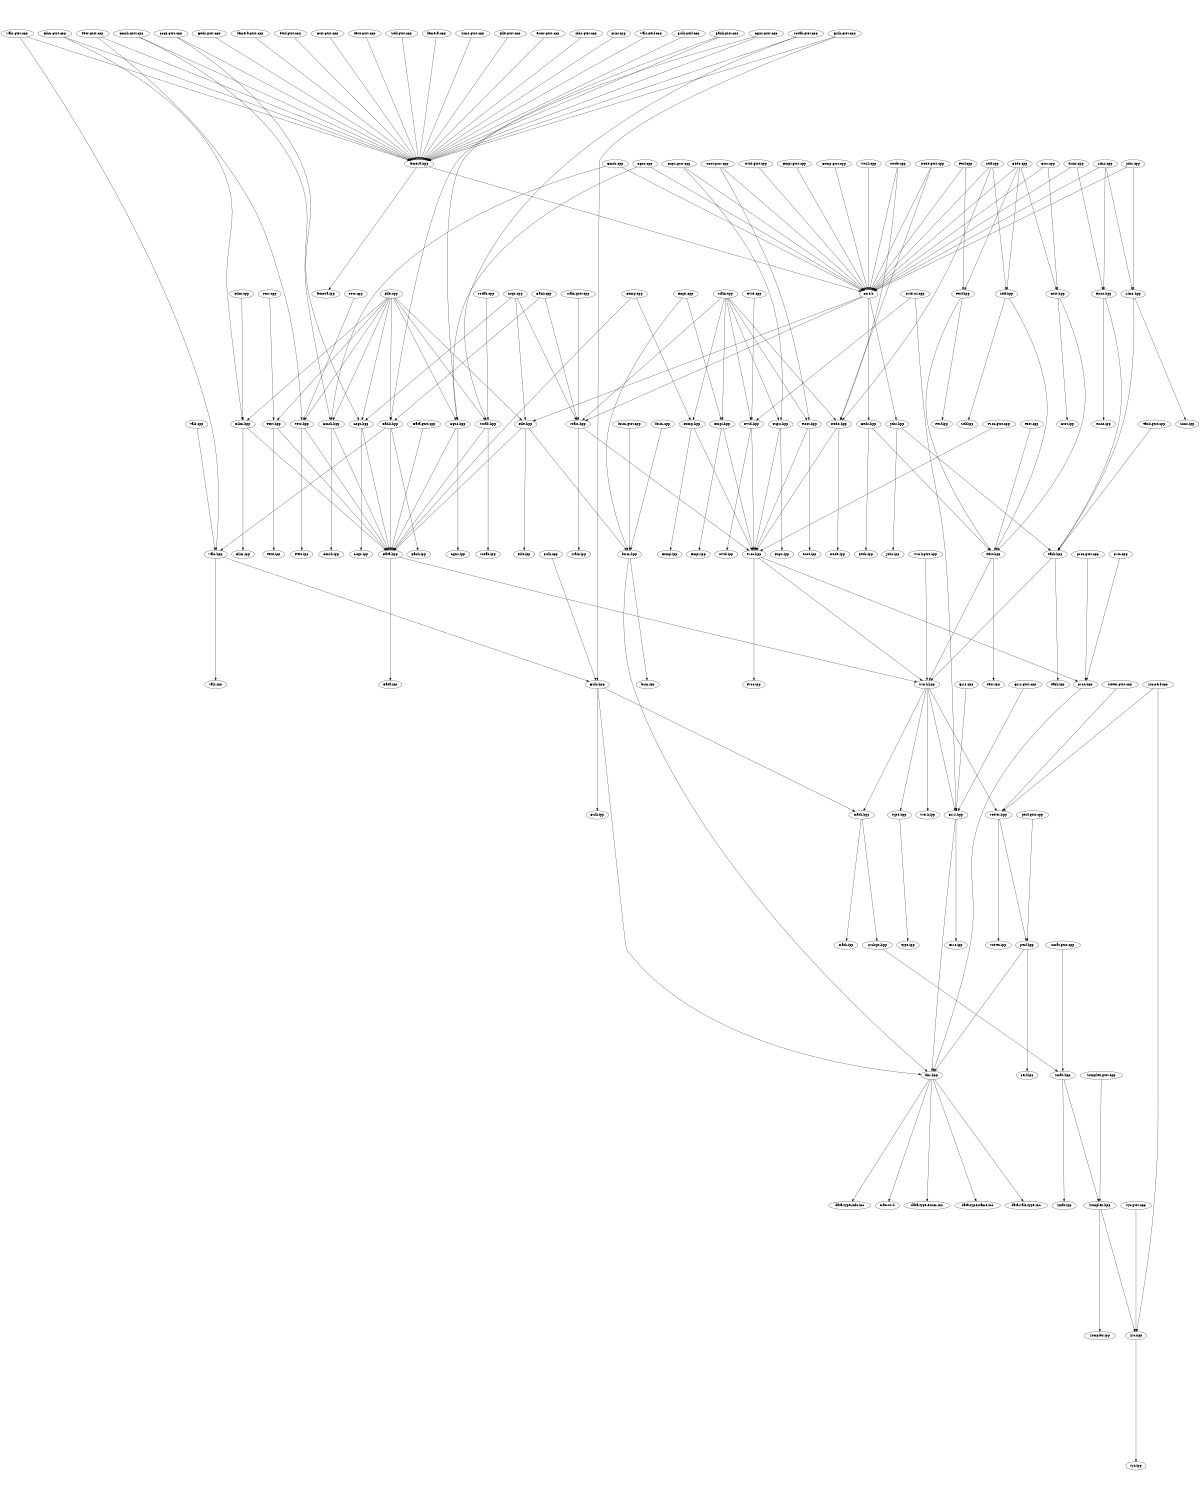 digraph "source tree" {
    overlap=scale;
    size="8,10";
    ratio="fill";
    fontsize="16";
    fontname="Helvetica";
	clusterrank="local";
	"Self.gtst.cpp" -> "femera.hpp"
	"proc.hpp" -> "fmr.hpp"
	"Runs.hpp" -> "Runs.ipp"
	"Logs.cpp" -> "File.hpp"
	"Gmsh.hpp" -> "Gmsh.ipp"
	"Meter.hpp" -> "Meter.ipp"
	"fmr.hpp" -> "macros.h"
	"Jobs.cpp" -> "core.h"
	"Gmsh.cpp" -> "core.h"
	"nvid.cu.cpp" -> "Nvid.hpp"
	"femera.cpp" -> "femera.hpp"
	"Bulk.cpp" -> "Bulk.hpp"
	"Node.gtst.cpp" -> "core.h"
	"Bulk.hpp" -> "Bulk.ipp"
	"Main.cpp" -> "Nvid.hpp"
	"Test.hpp" -> "Test.ipp"
	"File.cpp" -> "Text.hpp"
	"Bank.cpp" -> "Main.hpp"
	"Zmat.hpp" -> "Zomplex.hpp"
	"File.cpp" -> "Dlim.hpp"
	"femera.hpp" -> "core.h"
	"Task.hpp" -> "Work.hpp"
	"Main.cpp" -> "Fomp.hpp"
	"Bulk.hpp" -> "math.hpp"
	"Sims.cpp" -> "Runs.hpp"
	"Runs.cpp" -> "Runs.hpp"
	"Node.gtst.cpp" -> "Node.hpp"
	"Bulk.gtst.cpp" -> "Bulk.hpp"
	"Jobs.hpp" -> "Jobs.ipp"
	"Main.cpp" -> "Fmpi.hpp"
	"Text.hpp" -> "Data.hpp"
	"Text.hpp" -> "Text.ipp"
	"core.h" -> "Jobs.hpp"
	"File.cpp" -> "Pets.hpp"
	"Self.hpp" -> "Self.ipp"
	"Pets.gtst.cpp" -> "femera.hpp"
	"Sims.gtst.cpp" -> "femera.hpp"
	"Data.hpp" -> "Data.ipp"
	"Vals.gtst.cpp" -> "Vals.hpp"
	"Fmpi.hpp" -> "Fmpi.ipp"
	"Fmpi.cpp" -> "form.hpp"
	"Dlim.hpp" -> "Data.hpp"
	"Self.cpp" -> "Self.hpp"
	"Fomp.hpp" -> "Proc.hpp"
	"perf.hpp" -> "perf.ipp"
	"type.hpp" -> "type.ipp"
	"Fomp.hpp" -> "Fomp.ipp"
	"Fcpu.hpp" -> "Proc.hpp"
	"Cgns.gtst.cpp" -> "Cgns.hpp"
	"Fcpu.hpp" -> "Fcpu.ipp"
	"Work.hpp" -> "Errs.hpp"
	"Task.hpp" -> "Task.ipp"
	"Logs.cpp" -> "Main.hpp"
	"Cgns.hpp" -> "Cgns.ipp"
	"Pets.cpp" -> "Pets.hpp"
	"fmr.hpp" -> "data-type-enum.inc"
	"Work.hpp" -> "math.hpp"
	"Logs.gtst.cpp" -> "Logs.hpp"
	"Gmsh.cpp" -> "Gmsh.hpp"
	"Vals.hpp" -> "Vals.ipp"
	"Cgns.gtst.cpp" -> "femera.hpp"
	"Gtst.cpp" -> "core.h"
	"File.gtst.cpp" -> "femera.hpp"
	"Gtst.cpp" -> "Gtst.hpp"
	"Main.gtst.cpp" -> "Main.hpp"
	"Pets.hpp" -> "Data.hpp"
	"Fomp.gtst.cpp" -> "core.h"
	"Nvid.hpp" -> "Proc.hpp"
	"Work.hpp" -> "Meter.hpp"
	"Beds.hpp" -> "Test.hpp"
	"fmr.hpp" -> "data-type-name.inc"
	"form.gtst.cpp" -> "form.hpp"
	"form.cpp" -> "form.hpp"
	"Proc.hpp" -> "Proc.ipp"
	"Proc.gtst.cpp" -> "Proc.hpp"
	"Bank.hpp" -> "Data.hpp"
	"Meter.gtst.cpp" -> "Meter.hpp"
	"Main.cpp" -> "Node.hpp"
	"zyc.hpp" -> "zyc.ipp"
	"Errs.cpp" -> "Errs.hpp"
	"File.hpp" -> "File.ipp"
	"Self.cpp" -> "core.h"
	"math.hpp" -> "math.ipp"
	"Zmat.gtst.cpp" -> "Zmat.hpp"
	"Node.cpp" -> "core.h"
	"Errs.hpp" -> "fmr.hpp"
	"Fcpu.gtst.cpp" -> "Fcpu.hpp"
	"Pets.gtst.cpp" -> "Pets.hpp"
	"Nvid.hpp" -> "Nvid.ipp"
	"Zomplex.hpp" -> "Zomplex.ipp"
	"Errs.hpp" -> "Errs.ipp"
	"Main.cpp" -> "Main.hpp"
	"fmr.hpp" -> "data-vals-type.inc"
	"proc.gtst.cpp" -> "proc.hpp"
	"Perf.cpp" -> "core.h"
	"Runs.gtst.cpp" -> "femera.hpp"
	"Jobs.hpp" -> "Task.hpp"
	"Main.cpp" -> "Root.hpp"
	"Work.hpp" -> "Work.ipp"
	"Root.gtst.cpp" -> "core.h"
	"Moab.gtst.cpp" -> "femera.hpp"
	"core.h" -> "File.hpp"
	"File.cpp" -> "Cgns.hpp"
	"File.hpp" -> "form.hpp"
	"Bank.gtst.cpp" -> "femera.hpp"
	"Jobs.gtst.cpp" -> "femera.hpp"
	"Fomp.cpp" -> "Data.hpp"
	"Self.hpp" -> "Test.hpp"
	"Logs.gtst.cpp" -> "femera.hpp"
	"femera.hpp" -> "femera.ipp"
	"Dlim.cpp" -> "Dlim.hpp"
	"Logs.hpp" -> "Data.hpp"
	"File.hpp" -> "Data.hpp"
	"core.h" -> "Main.hpp"
	"mini.cpp" -> "femera.hpp"
	"Root.gtst.cpp" -> "Root.hpp"
	"form.hpp" -> "fmr.hpp"
	"Dlim.gtst.cpp" -> "Dlim.hpp"
	"Fmpi.cpp" -> "Fmpi.hpp"
	"fmr.hpp" -> "data-type-info.inc"
	"Gtst.hpp" -> "Gtst.ipp"
	"Main.hpp" -> "Proc.hpp"
	"Beds.cpp" -> "core.h"
	"Proc.hpp" -> "Work.hpp"
	"File.cpp" -> "Moab.hpp"
	"Work.cpp" -> "core.h"
	"Dlim.gtst.cpp" -> "femera.hpp"
	"Vals.perf.cpp" -> "femera.hpp"
	"Vals.gtst.cpp" -> "femera.hpp"
	"Gmsh.gtst.cpp" -> "Gmsh.hpp"
	"Moab.hpp" -> "Data.hpp"
	"Dlim.hpp" -> "Dlim.ipp"
	"Bulk.perf.cpp" -> "femera.hpp"
	"Task.gtst.cpp" -> "Task.hpp"
	"Sims.cpp" -> "core.h"
	"Perf.cpp" -> "Perf.hpp"
	"Self.cpp" -> "Node.hpp"
	"perf.gtst.cpp" -> "perf.hpp"
	"Vals.cpp" -> "Vals.hpp"
	"Jobs.cpp" -> "Sims.hpp"
	"Text.cpp" -> "Text.hpp"
	"Beds.hpp" -> "Beds.ipp"
	"Gmsh.hpp" -> "Data.hpp"
	"Beds.cpp" -> "Self.hpp"
	"Fcpu.gtst.cpp" -> "core.h"
	"Meter.hpp" -> "perf.hpp"
	"Bank.gtst.cpp" -> "Bank.hpp"
	"Main.hpp" -> "Main.ipp"
	"Node.cpp" -> "Node.hpp"
	"Beds.cpp" -> "Perf.hpp"
	"Beds.gtst.cpp" -> "femera.hpp"
	"Data.gtst.cpp" -> "Data.hpp"
	"Gtst.hpp" -> "Test.hpp"
	"femera.gtst.cpp" -> "femera.hpp"
	"Beds.cpp" -> "Gtst.hpp"
	"Perf.gtst.cpp" -> "femera.hpp"
	"Moab.hpp" -> "Moab.ipp"
	"Moab.cpp" -> "Moab.hpp"
	"zyc.gtst.cpp" -> "zyc.hpp"
	"Cgns.cpp" -> "Cgns.hpp"
	"Fmpi.hpp" -> "Proc.hpp"
	"nvid.cu.cpp" -> "Errs.hpp"
	"Node.hpp" -> "Node.ipp"
	"Moab.gtst.cpp" -> "Moab.hpp"
	"Logs.cpp" -> "Logs.hpp"
	"Nvid.gtst.cpp" -> "core.h"
	"Fmpi.gtst.cpp" -> "core.h"
	"Bank.hpp" -> "Vals.hpp"
	"proc.cpp" -> "proc.hpp"
	"Cgns.cpp" -> "core.h"
	"Logs.hpp" -> "Logs.ipp"
	"Gtst.gtst.cpp" -> "femera.hpp"
	"Perf.hpp" -> "Test.hpp"
	"Root.hpp" -> "Root.ipp"
	"File.cpp" -> "Gmsh.hpp"
	"Perf.hpp" -> "Perf.ipp"
	"Zomplex.hpp" -> "zyc.hpp"
	"Gmsh.gtst.cpp" -> "femera.hpp"
	"Nvid.cpp" -> "Nvid.hpp"
	"Text.gtst.cpp" -> "femera.hpp"
	"zyc.perf.cpp" -> "Meter.hpp"
	"Sims.hpp" -> "Sims.ipp"
	"Sims.hpp" -> "Task.hpp"
	"Proc.hpp" -> "proc.hpp"
	"math.hpp" -> "zyclops.hpp"
	"Main.cpp" -> "Fcpu.hpp"
	"Work.hpp" -> "type.hpp"
	"File.cpp" -> "Bank.hpp"
	"zyclops.hpp" -> "Zmat.hpp"
	"Test.cpp" -> "Test.hpp"
	"perf.hpp" -> "fmr.hpp"
	"Runs.cpp" -> "core.h"
	"Pets.hpp" -> "Pets.ipp"
	"Errs.gtst.cpp" -> "Errs.hpp"
	"Cgns.hpp" -> "Data.hpp"
	"File.cpp" -> "Logs.hpp"
	"Bank.hpp" -> "Bank.ipp"
	"Zomplex.gtst.cpp" -> "Zomplex.hpp"
	"Sims.cpp" -> "Sims.hpp"
	"Node.hpp" -> "Proc.hpp"
	"Fomp.cpp" -> "Fomp.hpp"
	"Bank.cpp" -> "Bank.hpp"
	"Work.gtst.cpp" -> "Work.hpp"
	"Runs.hpp" -> "Task.hpp"
	"Zmat.hpp" -> "Zmat.ipp"
	"Test.hpp" -> "Work.hpp"
	"File.cpp" -> "File.hpp"
	"core.h" -> "Beds.hpp"
	"Data.hpp" -> "Work.hpp"
	"form.hpp" -> "form.ipp"
	"Bulk.hpp" -> "fmr.hpp"
	"Root.hpp" -> "Proc.hpp"
	"zyc.perf.cpp" -> "zyc.hpp"
	"Bulk.gtst.cpp" -> "femera.hpp"
	"Vals.hpp" -> "Bulk.hpp"
}
